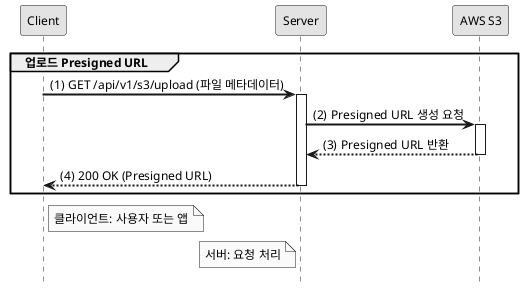 @startuml

hide footbox
autoactivate on

' 스타일 설정
skinparam monochrome true
skinparam shadowing false
skinparam defaultFontSize 12
skinparam defaultFontName Arial
skinparam sequenceArrowThickness 2

participant "Client" as C
participant "Server" as S
participant "AWS S3" as S3

group 업로드 Presigned URL
    autonumber 1 "(0)"
    C -> S: GET /api/v1/s3/upload (파일 메타데이터)
    S -> S3: Presigned URL 생성 요청
    S3 --> S: Presigned URL 반환
    S --> C: 200 OK (Presigned URL)
end

note right of C: 클라이언트: 사용자 또는 앱
note left of S: 서버: 요청 처리

@enduml
